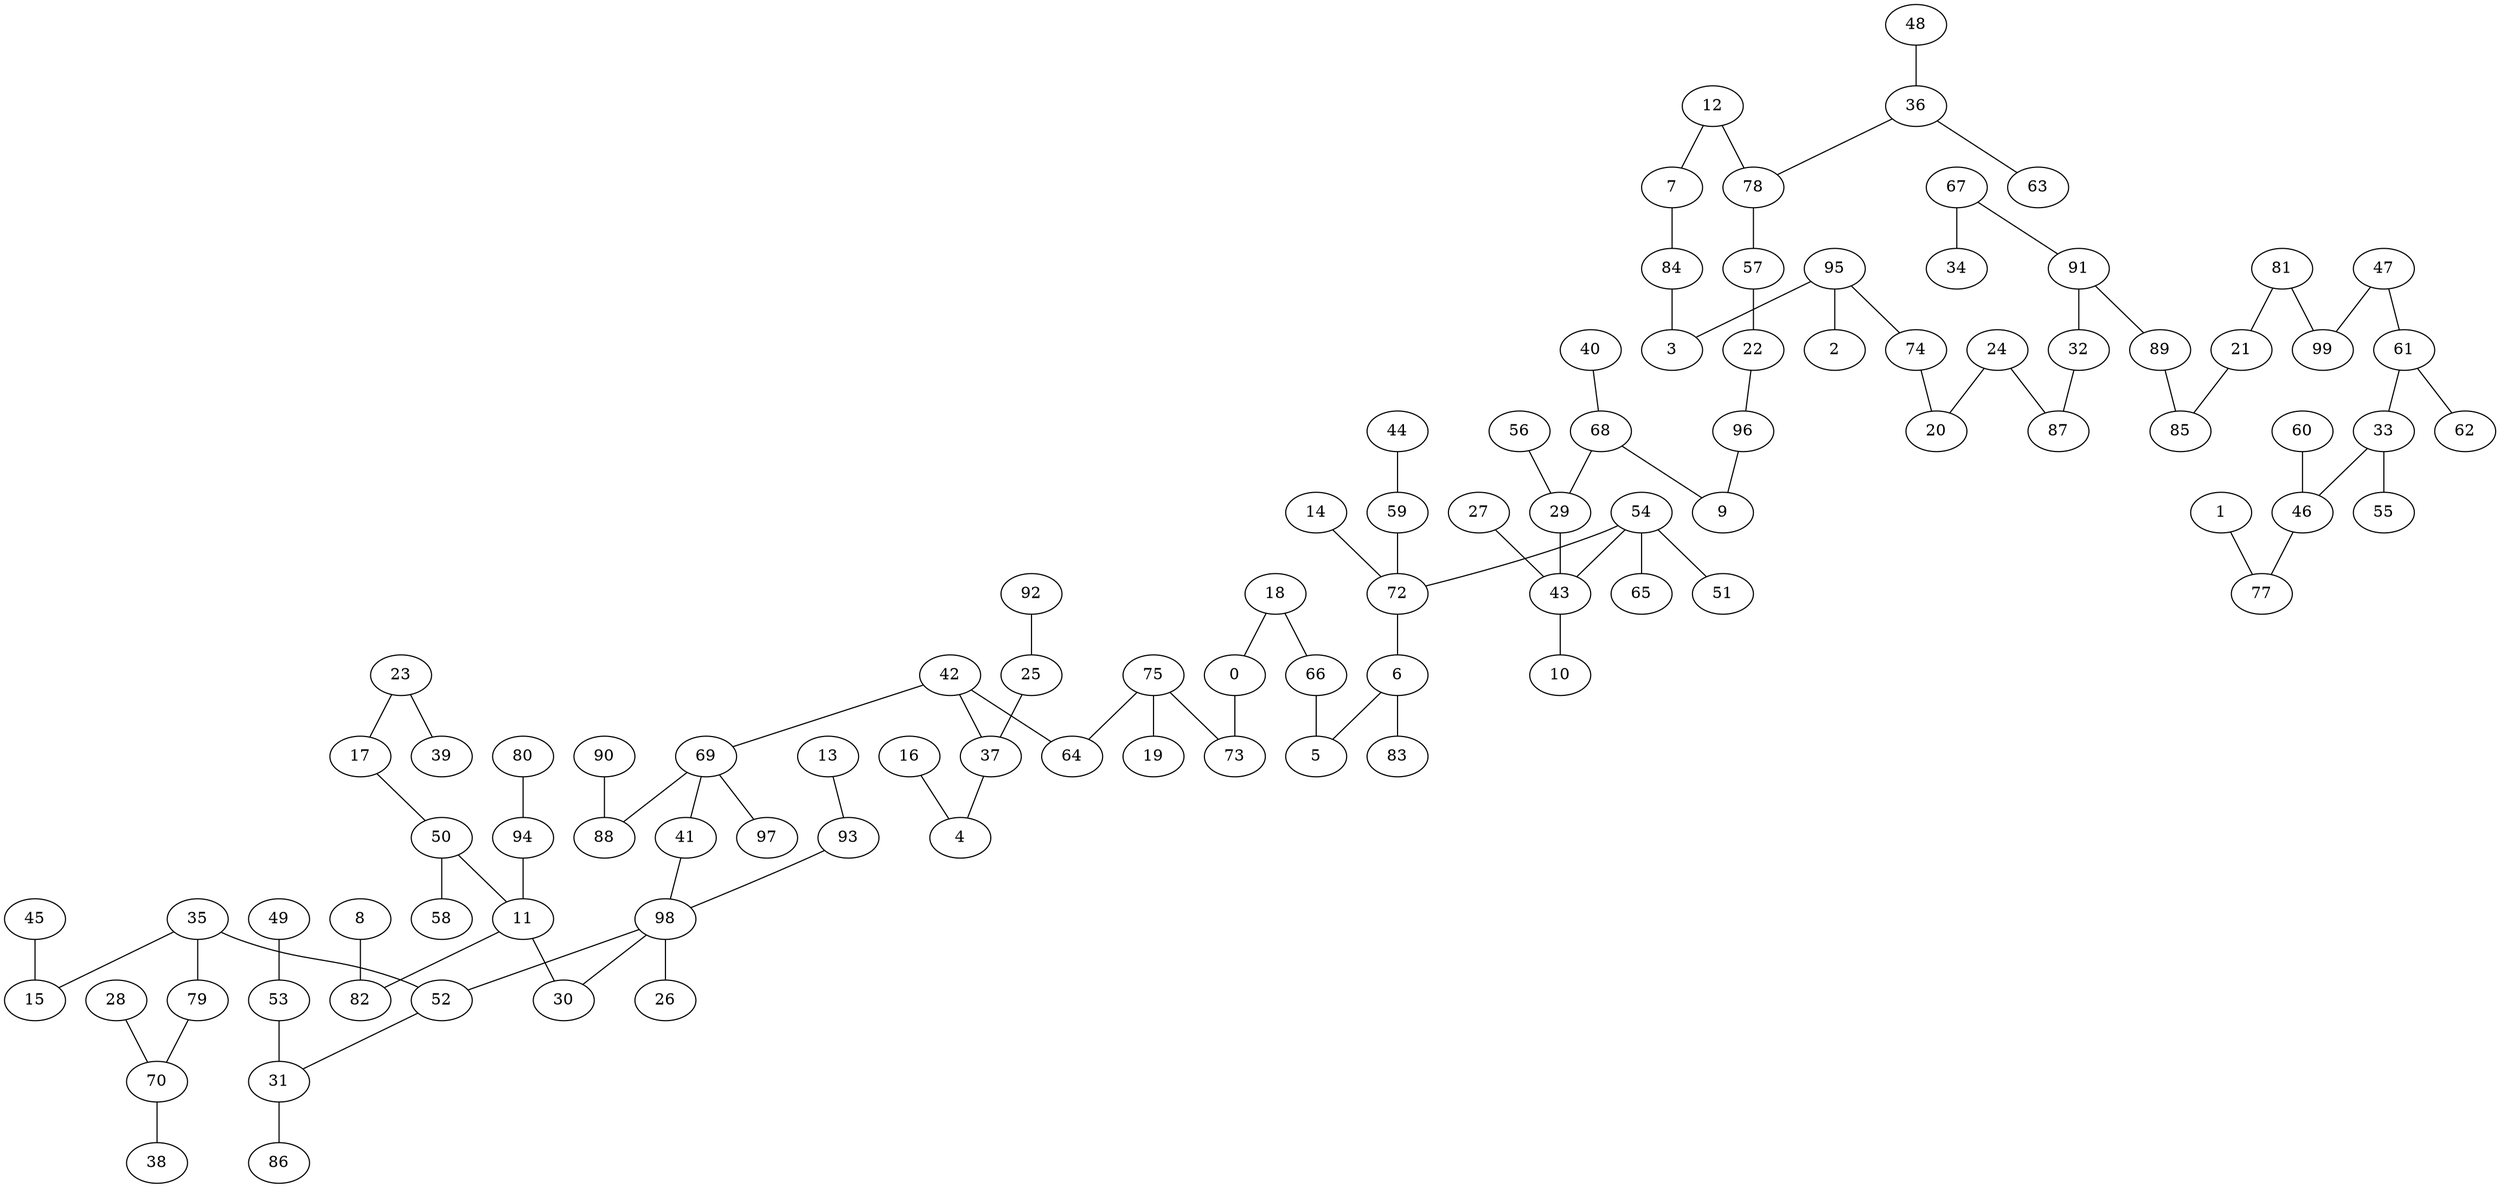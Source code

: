 graph{
   35 -- 79;
   12 -- 78;
   91 -- 89;
   23 -- 17;
   45 -- 15;
   89 -- 85;
   21 -- 85;
   7 -- 84;
   17 -- 50;
   36 -- 63;
   35 -- 15;
   84 -- 3;
   95 -- 74;
   50 -- 11;
   81 -- 21;
   81 -- 99;
   35 -- 52;
   47 -- 99;
   24 -- 20;
   80 -- 94;
   49 -- 53;
   91 -- 32;
   94 -- 11;
   53 -- 31;
   78 -- 57;
   8 -- 82;
   31 -- 86;
   12 -- 7;
   11 -- 82;
   52 -- 31;
   32 -- 87;
   11 -- 30;
   95 -- 3;
   33 -- 46;
   98 -- 52;
   1 -- 77;
   74 -- 20;
   98 -- 30;
   50 -- 58;
   95 -- 2;
   61 -- 33;
   47 -- 61;
   13 -- 93;
   24 -- 87;
   23 -- 39;
   46 -- 77;
   68 -- 9;
   96 -- 9;
   68 -- 29;
   79 -- 70;
   48 -- 36;
   29 -- 43;
   28 -- 70;
   67 -- 91;
   57 -- 22;
   27 -- 43;
   70 -- 38;
   67 -- 34;
   22 -- 96;
   54 -- 43;
   98 -- 26;
   61 -- 62;
   54 -- 51;
   69 -- 97;
   33 -- 55;
   54 -- 72;
   69 -- 88;
   60 -- 46;
   59 -- 72;
   90 -- 88;
   44 -- 59;
   42 -- 37;
   72 -- 6;
   37 -- 4;
   6 -- 5;
   16 -- 4;
   66 -- 5;
   25 -- 37;
   18 -- 66;
   92 -- 25;
   18 -- 0;
   75 -- 19;
   0 -- 73;
   6 -- 83;
   75 -- 73;
   14 -- 72;
   75 -- 64;
   54 -- 65;
   42 -- 64;
   43 -- 10;
   42 -- 69;
   56 -- 29;
   69 -- 41;
   40 -- 68;
   41 -- 98;
   36 -- 78;
   93 -- 98;
}